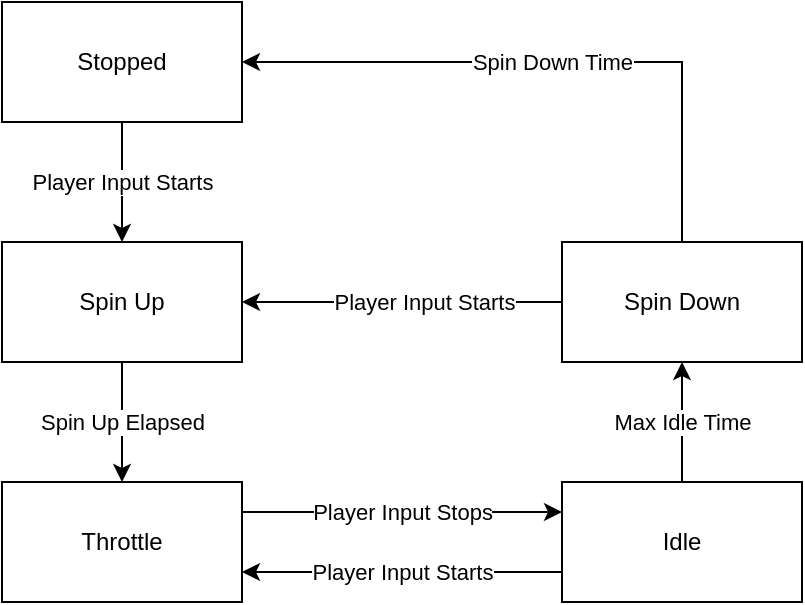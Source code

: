 <mxfile version="17.4.2" type="device"><diagram id="kUzqGcMzznXU0OG5ZZjJ" name="Page-1"><mxGraphModel dx="569" dy="343" grid="1" gridSize="10" guides="1" tooltips="1" connect="1" arrows="1" fold="1" page="1" pageScale="1" pageWidth="850" pageHeight="1100" math="0" shadow="0"><root><mxCell id="0"/><mxCell id="1" parent="0"/><mxCell id="hpOTfJ_pepl8gT2HHTD9-3" value="Player Input Starts" style="edgeStyle=orthogonalEdgeStyle;rounded=0;orthogonalLoop=1;jettySize=auto;html=1;exitX=0.5;exitY=1;exitDx=0;exitDy=0;" edge="1" parent="1" source="hpOTfJ_pepl8gT2HHTD9-1" target="hpOTfJ_pepl8gT2HHTD9-2"><mxGeometry relative="1" as="geometry"/></mxCell><mxCell id="hpOTfJ_pepl8gT2HHTD9-1" value="Stopped" style="rounded=0;whiteSpace=wrap;html=1;" vertex="1" parent="1"><mxGeometry x="160" y="80" width="120" height="60" as="geometry"/></mxCell><mxCell id="hpOTfJ_pepl8gT2HHTD9-6" value="Spin Up Elapsed" style="edgeStyle=orthogonalEdgeStyle;rounded=0;orthogonalLoop=1;jettySize=auto;html=1;exitX=0.5;exitY=1;exitDx=0;exitDy=0;entryX=0.5;entryY=0;entryDx=0;entryDy=0;" edge="1" parent="1" source="hpOTfJ_pepl8gT2HHTD9-2" target="hpOTfJ_pepl8gT2HHTD9-5"><mxGeometry relative="1" as="geometry"/></mxCell><mxCell id="hpOTfJ_pepl8gT2HHTD9-2" value="Spin Up" style="rounded=0;whiteSpace=wrap;html=1;" vertex="1" parent="1"><mxGeometry x="160" y="200" width="120" height="60" as="geometry"/></mxCell><mxCell id="hpOTfJ_pepl8gT2HHTD9-8" value="Player Input Starts" style="edgeStyle=orthogonalEdgeStyle;rounded=0;orthogonalLoop=1;jettySize=auto;html=1;exitX=0;exitY=0.75;exitDx=0;exitDy=0;entryX=1;entryY=0.75;entryDx=0;entryDy=0;" edge="1" parent="1" source="hpOTfJ_pepl8gT2HHTD9-4" target="hpOTfJ_pepl8gT2HHTD9-5"><mxGeometry relative="1" as="geometry"/></mxCell><mxCell id="hpOTfJ_pepl8gT2HHTD9-10" value="Max Idle Time" style="edgeStyle=orthogonalEdgeStyle;rounded=0;orthogonalLoop=1;jettySize=auto;html=1;exitX=0.5;exitY=0;exitDx=0;exitDy=0;entryX=0.5;entryY=1;entryDx=0;entryDy=0;" edge="1" parent="1" source="hpOTfJ_pepl8gT2HHTD9-4" target="hpOTfJ_pepl8gT2HHTD9-9"><mxGeometry relative="1" as="geometry"/></mxCell><mxCell id="hpOTfJ_pepl8gT2HHTD9-4" value="Idle" style="rounded=0;whiteSpace=wrap;html=1;" vertex="1" parent="1"><mxGeometry x="440" y="320" width="120" height="60" as="geometry"/></mxCell><mxCell id="hpOTfJ_pepl8gT2HHTD9-7" value="Player Input Stops" style="edgeStyle=orthogonalEdgeStyle;rounded=0;orthogonalLoop=1;jettySize=auto;html=1;exitX=1;exitY=0.25;exitDx=0;exitDy=0;entryX=0;entryY=0.25;entryDx=0;entryDy=0;" edge="1" parent="1" source="hpOTfJ_pepl8gT2HHTD9-5" target="hpOTfJ_pepl8gT2HHTD9-4"><mxGeometry relative="1" as="geometry"/></mxCell><mxCell id="hpOTfJ_pepl8gT2HHTD9-5" value="Throttle" style="rounded=0;whiteSpace=wrap;html=1;" vertex="1" parent="1"><mxGeometry x="160" y="320" width="120" height="60" as="geometry"/></mxCell><mxCell id="hpOTfJ_pepl8gT2HHTD9-11" value="Spin Down Time" style="edgeStyle=orthogonalEdgeStyle;rounded=0;orthogonalLoop=1;jettySize=auto;html=1;exitX=0.5;exitY=0;exitDx=0;exitDy=0;entryX=1;entryY=0.5;entryDx=0;entryDy=0;" edge="1" parent="1" source="hpOTfJ_pepl8gT2HHTD9-9" target="hpOTfJ_pepl8gT2HHTD9-1"><mxGeometry relative="1" as="geometry"/></mxCell><mxCell id="hpOTfJ_pepl8gT2HHTD9-12" style="edgeStyle=orthogonalEdgeStyle;rounded=0;orthogonalLoop=1;jettySize=auto;html=1;exitX=0;exitY=0.5;exitDx=0;exitDy=0;entryX=1;entryY=0.5;entryDx=0;entryDy=0;" edge="1" parent="1" source="hpOTfJ_pepl8gT2HHTD9-9" target="hpOTfJ_pepl8gT2HHTD9-2"><mxGeometry relative="1" as="geometry"/></mxCell><mxCell id="hpOTfJ_pepl8gT2HHTD9-13" value="Player Input Starts" style="edgeLabel;html=1;align=center;verticalAlign=middle;resizable=0;points=[];" vertex="1" connectable="0" parent="hpOTfJ_pepl8gT2HHTD9-12"><mxGeometry x="0.268" y="-1" relative="1" as="geometry"><mxPoint x="32" y="1" as="offset"/></mxGeometry></mxCell><mxCell id="hpOTfJ_pepl8gT2HHTD9-9" value="Spin Down" style="rounded=0;whiteSpace=wrap;html=1;" vertex="1" parent="1"><mxGeometry x="440" y="200" width="120" height="60" as="geometry"/></mxCell></root></mxGraphModel></diagram></mxfile>